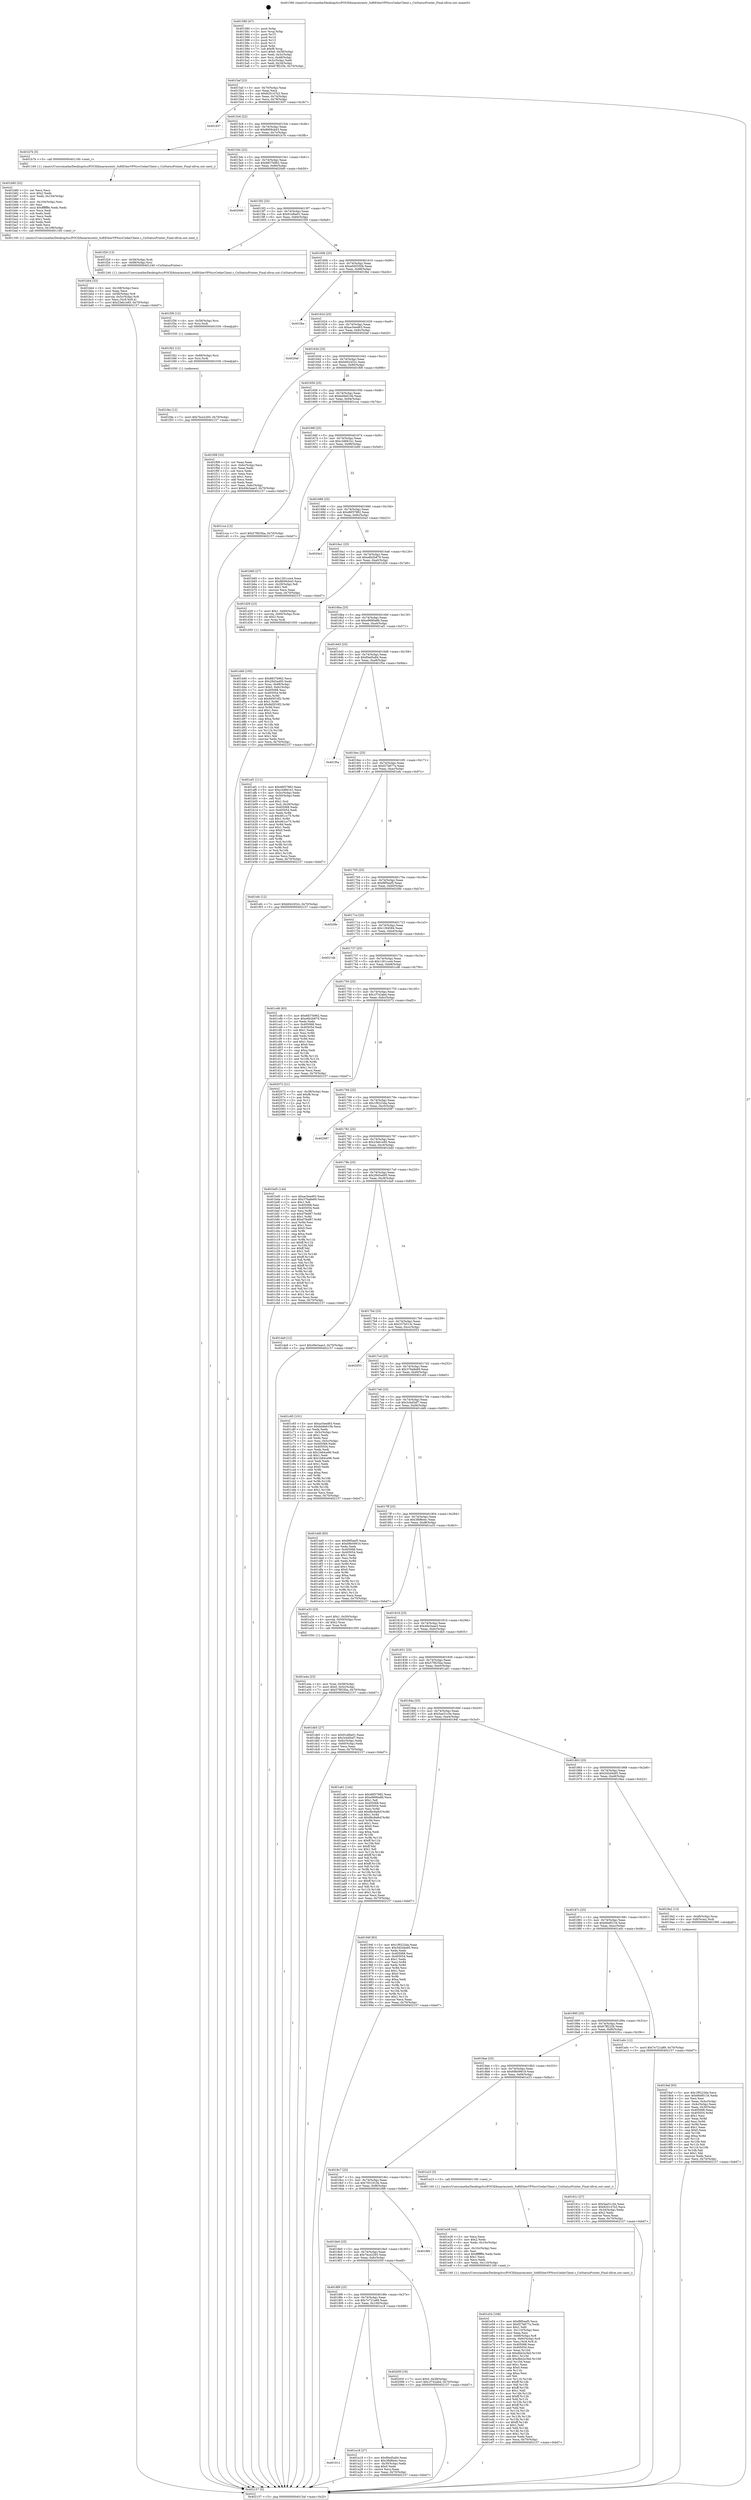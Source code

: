 digraph "0x401580" {
  label = "0x401580 (/mnt/c/Users/mathe/Desktop/tcc/POCII/binaries/extr_SoftEtherVPNsrcCedarClient.c_CnStatusPrinter_Final-ollvm.out::main(0))"
  labelloc = "t"
  node[shape=record]

  Entry [label="",width=0.3,height=0.3,shape=circle,fillcolor=black,style=filled]
  "0x4015af" [label="{
     0x4015af [23]\l
     | [instrs]\l
     &nbsp;&nbsp;0x4015af \<+3\>: mov -0x70(%rbp),%eax\l
     &nbsp;&nbsp;0x4015b2 \<+2\>: mov %eax,%ecx\l
     &nbsp;&nbsp;0x4015b4 \<+6\>: sub $0x820147b3,%ecx\l
     &nbsp;&nbsp;0x4015ba \<+3\>: mov %eax,-0x74(%rbp)\l
     &nbsp;&nbsp;0x4015bd \<+3\>: mov %ecx,-0x78(%rbp)\l
     &nbsp;&nbsp;0x4015c0 \<+6\>: je 0000000000401937 \<main+0x3b7\>\l
  }"]
  "0x401937" [label="{
     0x401937\l
  }", style=dashed]
  "0x4015c6" [label="{
     0x4015c6 [22]\l
     | [instrs]\l
     &nbsp;&nbsp;0x4015c6 \<+5\>: jmp 00000000004015cb \<main+0x4b\>\l
     &nbsp;&nbsp;0x4015cb \<+3\>: mov -0x74(%rbp),%eax\l
     &nbsp;&nbsp;0x4015ce \<+5\>: sub $0x8609cb43,%eax\l
     &nbsp;&nbsp;0x4015d3 \<+3\>: mov %eax,-0x7c(%rbp)\l
     &nbsp;&nbsp;0x4015d6 \<+6\>: je 0000000000401b7b \<main+0x5fb\>\l
  }"]
  Exit [label="",width=0.3,height=0.3,shape=circle,fillcolor=black,style=filled,peripheries=2]
  "0x401b7b" [label="{
     0x401b7b [5]\l
     | [instrs]\l
     &nbsp;&nbsp;0x401b7b \<+5\>: call 0000000000401160 \<next_i\>\l
     | [calls]\l
     &nbsp;&nbsp;0x401160 \{1\} (/mnt/c/Users/mathe/Desktop/tcc/POCII/binaries/extr_SoftEtherVPNsrcCedarClient.c_CnStatusPrinter_Final-ollvm.out::next_i)\l
  }"]
  "0x4015dc" [label="{
     0x4015dc [22]\l
     | [instrs]\l
     &nbsp;&nbsp;0x4015dc \<+5\>: jmp 00000000004015e1 \<main+0x61\>\l
     &nbsp;&nbsp;0x4015e1 \<+3\>: mov -0x74(%rbp),%eax\l
     &nbsp;&nbsp;0x4015e4 \<+5\>: sub $0x8837b962,%eax\l
     &nbsp;&nbsp;0x4015e9 \<+3\>: mov %eax,-0x80(%rbp)\l
     &nbsp;&nbsp;0x4015ec \<+6\>: je 00000000004020d0 \<main+0xb50\>\l
  }"]
  "0x401f4e" [label="{
     0x401f4e [12]\l
     | [instrs]\l
     &nbsp;&nbsp;0x401f4e \<+7\>: movl $0x7bce2265,-0x70(%rbp)\l
     &nbsp;&nbsp;0x401f55 \<+5\>: jmp 0000000000402157 \<main+0xbd7\>\l
  }"]
  "0x4020d0" [label="{
     0x4020d0\l
  }", style=dashed]
  "0x4015f2" [label="{
     0x4015f2 [25]\l
     | [instrs]\l
     &nbsp;&nbsp;0x4015f2 \<+5\>: jmp 00000000004015f7 \<main+0x77\>\l
     &nbsp;&nbsp;0x4015f7 \<+3\>: mov -0x74(%rbp),%eax\l
     &nbsp;&nbsp;0x4015fa \<+5\>: sub $0x91efbe01,%eax\l
     &nbsp;&nbsp;0x4015ff \<+6\>: mov %eax,-0x84(%rbp)\l
     &nbsp;&nbsp;0x401605 \<+6\>: je 0000000000401f29 \<main+0x9a9\>\l
  }"]
  "0x401f42" [label="{
     0x401f42 [12]\l
     | [instrs]\l
     &nbsp;&nbsp;0x401f42 \<+4\>: mov -0x68(%rbp),%rsi\l
     &nbsp;&nbsp;0x401f46 \<+3\>: mov %rsi,%rdi\l
     &nbsp;&nbsp;0x401f49 \<+5\>: call 0000000000401030 \<free@plt\>\l
     | [calls]\l
     &nbsp;&nbsp;0x401030 \{1\} (unknown)\l
  }"]
  "0x401f29" [label="{
     0x401f29 [13]\l
     | [instrs]\l
     &nbsp;&nbsp;0x401f29 \<+4\>: mov -0x58(%rbp),%rdi\l
     &nbsp;&nbsp;0x401f2d \<+4\>: mov -0x68(%rbp),%rsi\l
     &nbsp;&nbsp;0x401f31 \<+5\>: call 0000000000401240 \<CnStatusPrinter\>\l
     | [calls]\l
     &nbsp;&nbsp;0x401240 \{1\} (/mnt/c/Users/mathe/Desktop/tcc/POCII/binaries/extr_SoftEtherVPNsrcCedarClient.c_CnStatusPrinter_Final-ollvm.out::CnStatusPrinter)\l
  }"]
  "0x40160b" [label="{
     0x40160b [25]\l
     | [instrs]\l
     &nbsp;&nbsp;0x40160b \<+5\>: jmp 0000000000401610 \<main+0x90\>\l
     &nbsp;&nbsp;0x401610 \<+3\>: mov -0x74(%rbp),%eax\l
     &nbsp;&nbsp;0x401613 \<+5\>: sub $0xa0d5550b,%eax\l
     &nbsp;&nbsp;0x401618 \<+6\>: mov %eax,-0x88(%rbp)\l
     &nbsp;&nbsp;0x40161e \<+6\>: je 0000000000401fbe \<main+0xa3e\>\l
  }"]
  "0x401f36" [label="{
     0x401f36 [12]\l
     | [instrs]\l
     &nbsp;&nbsp;0x401f36 \<+4\>: mov -0x58(%rbp),%rsi\l
     &nbsp;&nbsp;0x401f3a \<+3\>: mov %rsi,%rdi\l
     &nbsp;&nbsp;0x401f3d \<+5\>: call 0000000000401030 \<free@plt\>\l
     | [calls]\l
     &nbsp;&nbsp;0x401030 \{1\} (unknown)\l
  }"]
  "0x401fbe" [label="{
     0x401fbe\l
  }", style=dashed]
  "0x401624" [label="{
     0x401624 [25]\l
     | [instrs]\l
     &nbsp;&nbsp;0x401624 \<+5\>: jmp 0000000000401629 \<main+0xa9\>\l
     &nbsp;&nbsp;0x401629 \<+3\>: mov -0x74(%rbp),%eax\l
     &nbsp;&nbsp;0x40162c \<+5\>: sub $0xac5eed63,%eax\l
     &nbsp;&nbsp;0x401631 \<+6\>: mov %eax,-0x8c(%rbp)\l
     &nbsp;&nbsp;0x401637 \<+6\>: je 00000000004020af \<main+0xb2f\>\l
  }"]
  "0x401e54" [label="{
     0x401e54 [168]\l
     | [instrs]\l
     &nbsp;&nbsp;0x401e54 \<+5\>: mov $0xf9f5eef5,%ecx\l
     &nbsp;&nbsp;0x401e59 \<+5\>: mov $0xf27b877a,%edx\l
     &nbsp;&nbsp;0x401e5e \<+3\>: mov $0x1,%dil\l
     &nbsp;&nbsp;0x401e61 \<+6\>: mov -0x110(%rbp),%esi\l
     &nbsp;&nbsp;0x401e67 \<+3\>: imul %eax,%esi\l
     &nbsp;&nbsp;0x401e6a \<+4\>: mov -0x68(%rbp),%r8\l
     &nbsp;&nbsp;0x401e6e \<+4\>: movslq -0x6c(%rbp),%r9\l
     &nbsp;&nbsp;0x401e72 \<+4\>: mov %esi,(%r8,%r9,4)\l
     &nbsp;&nbsp;0x401e76 \<+7\>: mov 0x405068,%eax\l
     &nbsp;&nbsp;0x401e7d \<+7\>: mov 0x405054,%esi\l
     &nbsp;&nbsp;0x401e84 \<+3\>: mov %eax,%r10d\l
     &nbsp;&nbsp;0x401e87 \<+7\>: sub $0xdbb2e3bd,%r10d\l
     &nbsp;&nbsp;0x401e8e \<+4\>: sub $0x1,%r10d\l
     &nbsp;&nbsp;0x401e92 \<+7\>: add $0xdbb2e3bd,%r10d\l
     &nbsp;&nbsp;0x401e99 \<+4\>: imul %r10d,%eax\l
     &nbsp;&nbsp;0x401e9d \<+3\>: and $0x1,%eax\l
     &nbsp;&nbsp;0x401ea0 \<+3\>: cmp $0x0,%eax\l
     &nbsp;&nbsp;0x401ea3 \<+4\>: sete %r11b\l
     &nbsp;&nbsp;0x401ea7 \<+3\>: cmp $0xa,%esi\l
     &nbsp;&nbsp;0x401eaa \<+3\>: setl %bl\l
     &nbsp;&nbsp;0x401ead \<+3\>: mov %r11b,%r14b\l
     &nbsp;&nbsp;0x401eb0 \<+4\>: xor $0xff,%r14b\l
     &nbsp;&nbsp;0x401eb4 \<+3\>: mov %bl,%r15b\l
     &nbsp;&nbsp;0x401eb7 \<+4\>: xor $0xff,%r15b\l
     &nbsp;&nbsp;0x401ebb \<+4\>: xor $0x1,%dil\l
     &nbsp;&nbsp;0x401ebf \<+3\>: mov %r14b,%r12b\l
     &nbsp;&nbsp;0x401ec2 \<+4\>: and $0xff,%r12b\l
     &nbsp;&nbsp;0x401ec6 \<+3\>: and %dil,%r11b\l
     &nbsp;&nbsp;0x401ec9 \<+3\>: mov %r15b,%r13b\l
     &nbsp;&nbsp;0x401ecc \<+4\>: and $0xff,%r13b\l
     &nbsp;&nbsp;0x401ed0 \<+3\>: and %dil,%bl\l
     &nbsp;&nbsp;0x401ed3 \<+3\>: or %r11b,%r12b\l
     &nbsp;&nbsp;0x401ed6 \<+3\>: or %bl,%r13b\l
     &nbsp;&nbsp;0x401ed9 \<+3\>: xor %r13b,%r12b\l
     &nbsp;&nbsp;0x401edc \<+3\>: or %r15b,%r14b\l
     &nbsp;&nbsp;0x401edf \<+4\>: xor $0xff,%r14b\l
     &nbsp;&nbsp;0x401ee3 \<+4\>: or $0x1,%dil\l
     &nbsp;&nbsp;0x401ee7 \<+3\>: and %dil,%r14b\l
     &nbsp;&nbsp;0x401eea \<+3\>: or %r14b,%r12b\l
     &nbsp;&nbsp;0x401eed \<+4\>: test $0x1,%r12b\l
     &nbsp;&nbsp;0x401ef1 \<+3\>: cmovne %edx,%ecx\l
     &nbsp;&nbsp;0x401ef4 \<+3\>: mov %ecx,-0x70(%rbp)\l
     &nbsp;&nbsp;0x401ef7 \<+5\>: jmp 0000000000402157 \<main+0xbd7\>\l
  }"]
  "0x4020af" [label="{
     0x4020af\l
  }", style=dashed]
  "0x40163d" [label="{
     0x40163d [25]\l
     | [instrs]\l
     &nbsp;&nbsp;0x40163d \<+5\>: jmp 0000000000401642 \<main+0xc2\>\l
     &nbsp;&nbsp;0x401642 \<+3\>: mov -0x74(%rbp),%eax\l
     &nbsp;&nbsp;0x401645 \<+5\>: sub $0xb942452c,%eax\l
     &nbsp;&nbsp;0x40164a \<+6\>: mov %eax,-0x90(%rbp)\l
     &nbsp;&nbsp;0x401650 \<+6\>: je 0000000000401f08 \<main+0x988\>\l
  }"]
  "0x401e28" [label="{
     0x401e28 [44]\l
     | [instrs]\l
     &nbsp;&nbsp;0x401e28 \<+2\>: xor %ecx,%ecx\l
     &nbsp;&nbsp;0x401e2a \<+5\>: mov $0x2,%edx\l
     &nbsp;&nbsp;0x401e2f \<+6\>: mov %edx,-0x10c(%rbp)\l
     &nbsp;&nbsp;0x401e35 \<+1\>: cltd\l
     &nbsp;&nbsp;0x401e36 \<+6\>: mov -0x10c(%rbp),%esi\l
     &nbsp;&nbsp;0x401e3c \<+2\>: idiv %esi\l
     &nbsp;&nbsp;0x401e3e \<+6\>: imul $0xfffffffe,%edx,%edx\l
     &nbsp;&nbsp;0x401e44 \<+3\>: sub $0x1,%ecx\l
     &nbsp;&nbsp;0x401e47 \<+2\>: sub %ecx,%edx\l
     &nbsp;&nbsp;0x401e49 \<+6\>: mov %edx,-0x110(%rbp)\l
     &nbsp;&nbsp;0x401e4f \<+5\>: call 0000000000401160 \<next_i\>\l
     | [calls]\l
     &nbsp;&nbsp;0x401160 \{1\} (/mnt/c/Users/mathe/Desktop/tcc/POCII/binaries/extr_SoftEtherVPNsrcCedarClient.c_CnStatusPrinter_Final-ollvm.out::next_i)\l
  }"]
  "0x401f08" [label="{
     0x401f08 [33]\l
     | [instrs]\l
     &nbsp;&nbsp;0x401f08 \<+2\>: xor %eax,%eax\l
     &nbsp;&nbsp;0x401f0a \<+3\>: mov -0x6c(%rbp),%ecx\l
     &nbsp;&nbsp;0x401f0d \<+2\>: mov %eax,%edx\l
     &nbsp;&nbsp;0x401f0f \<+2\>: sub %ecx,%edx\l
     &nbsp;&nbsp;0x401f11 \<+2\>: mov %eax,%ecx\l
     &nbsp;&nbsp;0x401f13 \<+3\>: sub $0x1,%ecx\l
     &nbsp;&nbsp;0x401f16 \<+2\>: add %ecx,%edx\l
     &nbsp;&nbsp;0x401f18 \<+2\>: sub %edx,%eax\l
     &nbsp;&nbsp;0x401f1a \<+3\>: mov %eax,-0x6c(%rbp)\l
     &nbsp;&nbsp;0x401f1d \<+7\>: movl $0x49e3aae3,-0x70(%rbp)\l
     &nbsp;&nbsp;0x401f24 \<+5\>: jmp 0000000000402157 \<main+0xbd7\>\l
  }"]
  "0x401656" [label="{
     0x401656 [25]\l
     | [instrs]\l
     &nbsp;&nbsp;0x401656 \<+5\>: jmp 000000000040165b \<main+0xdb\>\l
     &nbsp;&nbsp;0x40165b \<+3\>: mov -0x74(%rbp),%eax\l
     &nbsp;&nbsp;0x40165e \<+5\>: sub $0xbd4b610b,%eax\l
     &nbsp;&nbsp;0x401663 \<+6\>: mov %eax,-0x94(%rbp)\l
     &nbsp;&nbsp;0x401669 \<+6\>: je 0000000000401cca \<main+0x74a\>\l
  }"]
  "0x401d40" [label="{
     0x401d40 [105]\l
     | [instrs]\l
     &nbsp;&nbsp;0x401d40 \<+5\>: mov $0x8837b962,%ecx\l
     &nbsp;&nbsp;0x401d45 \<+5\>: mov $0x2845a495,%edx\l
     &nbsp;&nbsp;0x401d4a \<+4\>: mov %rax,-0x68(%rbp)\l
     &nbsp;&nbsp;0x401d4e \<+7\>: movl $0x0,-0x6c(%rbp)\l
     &nbsp;&nbsp;0x401d55 \<+7\>: mov 0x405068,%esi\l
     &nbsp;&nbsp;0x401d5c \<+8\>: mov 0x405054,%r8d\l
     &nbsp;&nbsp;0x401d64 \<+3\>: mov %esi,%r9d\l
     &nbsp;&nbsp;0x401d67 \<+7\>: sub $0x8d5f10f2,%r9d\l
     &nbsp;&nbsp;0x401d6e \<+4\>: sub $0x1,%r9d\l
     &nbsp;&nbsp;0x401d72 \<+7\>: add $0x8d5f10f2,%r9d\l
     &nbsp;&nbsp;0x401d79 \<+4\>: imul %r9d,%esi\l
     &nbsp;&nbsp;0x401d7d \<+3\>: and $0x1,%esi\l
     &nbsp;&nbsp;0x401d80 \<+3\>: cmp $0x0,%esi\l
     &nbsp;&nbsp;0x401d83 \<+4\>: sete %r10b\l
     &nbsp;&nbsp;0x401d87 \<+4\>: cmp $0xa,%r8d\l
     &nbsp;&nbsp;0x401d8b \<+4\>: setl %r11b\l
     &nbsp;&nbsp;0x401d8f \<+3\>: mov %r10b,%bl\l
     &nbsp;&nbsp;0x401d92 \<+3\>: and %r11b,%bl\l
     &nbsp;&nbsp;0x401d95 \<+3\>: xor %r11b,%r10b\l
     &nbsp;&nbsp;0x401d98 \<+3\>: or %r10b,%bl\l
     &nbsp;&nbsp;0x401d9b \<+3\>: test $0x1,%bl\l
     &nbsp;&nbsp;0x401d9e \<+3\>: cmovne %edx,%ecx\l
     &nbsp;&nbsp;0x401da1 \<+3\>: mov %ecx,-0x70(%rbp)\l
     &nbsp;&nbsp;0x401da4 \<+5\>: jmp 0000000000402157 \<main+0xbd7\>\l
  }"]
  "0x401cca" [label="{
     0x401cca [12]\l
     | [instrs]\l
     &nbsp;&nbsp;0x401cca \<+7\>: movl $0x57f925ba,-0x70(%rbp)\l
     &nbsp;&nbsp;0x401cd1 \<+5\>: jmp 0000000000402157 \<main+0xbd7\>\l
  }"]
  "0x40166f" [label="{
     0x40166f [25]\l
     | [instrs]\l
     &nbsp;&nbsp;0x40166f \<+5\>: jmp 0000000000401674 \<main+0xf4\>\l
     &nbsp;&nbsp;0x401674 \<+3\>: mov -0x74(%rbp),%eax\l
     &nbsp;&nbsp;0x401677 \<+5\>: sub $0xc3d661b1,%eax\l
     &nbsp;&nbsp;0x40167c \<+6\>: mov %eax,-0x98(%rbp)\l
     &nbsp;&nbsp;0x401682 \<+6\>: je 0000000000401b60 \<main+0x5e0\>\l
  }"]
  "0x401bb4" [label="{
     0x401bb4 [33]\l
     | [instrs]\l
     &nbsp;&nbsp;0x401bb4 \<+6\>: mov -0x108(%rbp),%ecx\l
     &nbsp;&nbsp;0x401bba \<+3\>: imul %eax,%ecx\l
     &nbsp;&nbsp;0x401bbd \<+4\>: mov -0x58(%rbp),%r8\l
     &nbsp;&nbsp;0x401bc1 \<+4\>: movslq -0x5c(%rbp),%r9\l
     &nbsp;&nbsp;0x401bc5 \<+4\>: mov %ecx,(%r8,%r9,4)\l
     &nbsp;&nbsp;0x401bc9 \<+7\>: movl $0x23eb1e85,-0x70(%rbp)\l
     &nbsp;&nbsp;0x401bd0 \<+5\>: jmp 0000000000402157 \<main+0xbd7\>\l
  }"]
  "0x401b60" [label="{
     0x401b60 [27]\l
     | [instrs]\l
     &nbsp;&nbsp;0x401b60 \<+5\>: mov $0x1261cce4,%eax\l
     &nbsp;&nbsp;0x401b65 \<+5\>: mov $0x8609cb43,%ecx\l
     &nbsp;&nbsp;0x401b6a \<+3\>: mov -0x29(%rbp),%dl\l
     &nbsp;&nbsp;0x401b6d \<+3\>: test $0x1,%dl\l
     &nbsp;&nbsp;0x401b70 \<+3\>: cmovne %ecx,%eax\l
     &nbsp;&nbsp;0x401b73 \<+3\>: mov %eax,-0x70(%rbp)\l
     &nbsp;&nbsp;0x401b76 \<+5\>: jmp 0000000000402157 \<main+0xbd7\>\l
  }"]
  "0x401688" [label="{
     0x401688 [25]\l
     | [instrs]\l
     &nbsp;&nbsp;0x401688 \<+5\>: jmp 000000000040168d \<main+0x10d\>\l
     &nbsp;&nbsp;0x40168d \<+3\>: mov -0x74(%rbp),%eax\l
     &nbsp;&nbsp;0x401690 \<+5\>: sub $0xd6f37982,%eax\l
     &nbsp;&nbsp;0x401695 \<+6\>: mov %eax,-0x9c(%rbp)\l
     &nbsp;&nbsp;0x40169b \<+6\>: je 00000000004020a3 \<main+0xb23\>\l
  }"]
  "0x401b80" [label="{
     0x401b80 [52]\l
     | [instrs]\l
     &nbsp;&nbsp;0x401b80 \<+2\>: xor %ecx,%ecx\l
     &nbsp;&nbsp;0x401b82 \<+5\>: mov $0x2,%edx\l
     &nbsp;&nbsp;0x401b87 \<+6\>: mov %edx,-0x104(%rbp)\l
     &nbsp;&nbsp;0x401b8d \<+1\>: cltd\l
     &nbsp;&nbsp;0x401b8e \<+6\>: mov -0x104(%rbp),%esi\l
     &nbsp;&nbsp;0x401b94 \<+2\>: idiv %esi\l
     &nbsp;&nbsp;0x401b96 \<+6\>: imul $0xfffffffe,%edx,%edx\l
     &nbsp;&nbsp;0x401b9c \<+2\>: mov %ecx,%edi\l
     &nbsp;&nbsp;0x401b9e \<+2\>: sub %edx,%edi\l
     &nbsp;&nbsp;0x401ba0 \<+2\>: mov %ecx,%edx\l
     &nbsp;&nbsp;0x401ba2 \<+3\>: sub $0x1,%edx\l
     &nbsp;&nbsp;0x401ba5 \<+2\>: add %edx,%edi\l
     &nbsp;&nbsp;0x401ba7 \<+2\>: sub %edi,%ecx\l
     &nbsp;&nbsp;0x401ba9 \<+6\>: mov %ecx,-0x108(%rbp)\l
     &nbsp;&nbsp;0x401baf \<+5\>: call 0000000000401160 \<next_i\>\l
     | [calls]\l
     &nbsp;&nbsp;0x401160 \{1\} (/mnt/c/Users/mathe/Desktop/tcc/POCII/binaries/extr_SoftEtherVPNsrcCedarClient.c_CnStatusPrinter_Final-ollvm.out::next_i)\l
  }"]
  "0x4020a3" [label="{
     0x4020a3\l
  }", style=dashed]
  "0x4016a1" [label="{
     0x4016a1 [25]\l
     | [instrs]\l
     &nbsp;&nbsp;0x4016a1 \<+5\>: jmp 00000000004016a6 \<main+0x126\>\l
     &nbsp;&nbsp;0x4016a6 \<+3\>: mov -0x74(%rbp),%eax\l
     &nbsp;&nbsp;0x4016a9 \<+5\>: sub $0xe6b2b879,%eax\l
     &nbsp;&nbsp;0x4016ae \<+6\>: mov %eax,-0xa0(%rbp)\l
     &nbsp;&nbsp;0x4016b4 \<+6\>: je 0000000000401d29 \<main+0x7a9\>\l
  }"]
  "0x401a4a" [label="{
     0x401a4a [23]\l
     | [instrs]\l
     &nbsp;&nbsp;0x401a4a \<+4\>: mov %rax,-0x58(%rbp)\l
     &nbsp;&nbsp;0x401a4e \<+7\>: movl $0x0,-0x5c(%rbp)\l
     &nbsp;&nbsp;0x401a55 \<+7\>: movl $0x57f925ba,-0x70(%rbp)\l
     &nbsp;&nbsp;0x401a5c \<+5\>: jmp 0000000000402157 \<main+0xbd7\>\l
  }"]
  "0x401d29" [label="{
     0x401d29 [23]\l
     | [instrs]\l
     &nbsp;&nbsp;0x401d29 \<+7\>: movl $0x1,-0x60(%rbp)\l
     &nbsp;&nbsp;0x401d30 \<+4\>: movslq -0x60(%rbp),%rax\l
     &nbsp;&nbsp;0x401d34 \<+4\>: shl $0x2,%rax\l
     &nbsp;&nbsp;0x401d38 \<+3\>: mov %rax,%rdi\l
     &nbsp;&nbsp;0x401d3b \<+5\>: call 0000000000401050 \<malloc@plt\>\l
     | [calls]\l
     &nbsp;&nbsp;0x401050 \{1\} (unknown)\l
  }"]
  "0x4016ba" [label="{
     0x4016ba [25]\l
     | [instrs]\l
     &nbsp;&nbsp;0x4016ba \<+5\>: jmp 00000000004016bf \<main+0x13f\>\l
     &nbsp;&nbsp;0x4016bf \<+3\>: mov -0x74(%rbp),%eax\l
     &nbsp;&nbsp;0x4016c2 \<+5\>: sub $0xe9690a8b,%eax\l
     &nbsp;&nbsp;0x4016c7 \<+6\>: mov %eax,-0xa4(%rbp)\l
     &nbsp;&nbsp;0x4016cd \<+6\>: je 0000000000401af1 \<main+0x571\>\l
  }"]
  "0x401912" [label="{
     0x401912\l
  }", style=dashed]
  "0x401af1" [label="{
     0x401af1 [111]\l
     | [instrs]\l
     &nbsp;&nbsp;0x401af1 \<+5\>: mov $0xd6f37982,%eax\l
     &nbsp;&nbsp;0x401af6 \<+5\>: mov $0xc3d661b1,%ecx\l
     &nbsp;&nbsp;0x401afb \<+3\>: mov -0x5c(%rbp),%edx\l
     &nbsp;&nbsp;0x401afe \<+3\>: cmp -0x50(%rbp),%edx\l
     &nbsp;&nbsp;0x401b01 \<+4\>: setl %sil\l
     &nbsp;&nbsp;0x401b05 \<+4\>: and $0x1,%sil\l
     &nbsp;&nbsp;0x401b09 \<+4\>: mov %sil,-0x29(%rbp)\l
     &nbsp;&nbsp;0x401b0d \<+7\>: mov 0x405068,%edx\l
     &nbsp;&nbsp;0x401b14 \<+7\>: mov 0x405054,%edi\l
     &nbsp;&nbsp;0x401b1b \<+3\>: mov %edx,%r8d\l
     &nbsp;&nbsp;0x401b1e \<+7\>: sub $0x461cc75,%r8d\l
     &nbsp;&nbsp;0x401b25 \<+4\>: sub $0x1,%r8d\l
     &nbsp;&nbsp;0x401b29 \<+7\>: add $0x461cc75,%r8d\l
     &nbsp;&nbsp;0x401b30 \<+4\>: imul %r8d,%edx\l
     &nbsp;&nbsp;0x401b34 \<+3\>: and $0x1,%edx\l
     &nbsp;&nbsp;0x401b37 \<+3\>: cmp $0x0,%edx\l
     &nbsp;&nbsp;0x401b3a \<+4\>: sete %sil\l
     &nbsp;&nbsp;0x401b3e \<+3\>: cmp $0xa,%edi\l
     &nbsp;&nbsp;0x401b41 \<+4\>: setl %r9b\l
     &nbsp;&nbsp;0x401b45 \<+3\>: mov %sil,%r10b\l
     &nbsp;&nbsp;0x401b48 \<+3\>: and %r9b,%r10b\l
     &nbsp;&nbsp;0x401b4b \<+3\>: xor %r9b,%sil\l
     &nbsp;&nbsp;0x401b4e \<+3\>: or %sil,%r10b\l
     &nbsp;&nbsp;0x401b51 \<+4\>: test $0x1,%r10b\l
     &nbsp;&nbsp;0x401b55 \<+3\>: cmovne %ecx,%eax\l
     &nbsp;&nbsp;0x401b58 \<+3\>: mov %eax,-0x70(%rbp)\l
     &nbsp;&nbsp;0x401b5b \<+5\>: jmp 0000000000402157 \<main+0xbd7\>\l
  }"]
  "0x4016d3" [label="{
     0x4016d3 [25]\l
     | [instrs]\l
     &nbsp;&nbsp;0x4016d3 \<+5\>: jmp 00000000004016d8 \<main+0x158\>\l
     &nbsp;&nbsp;0x4016d8 \<+3\>: mov -0x74(%rbp),%eax\l
     &nbsp;&nbsp;0x4016db \<+5\>: sub $0xf0ed5a84,%eax\l
     &nbsp;&nbsp;0x4016e0 \<+6\>: mov %eax,-0xa8(%rbp)\l
     &nbsp;&nbsp;0x4016e6 \<+6\>: je 0000000000401f5a \<main+0x9da\>\l
  }"]
  "0x401a18" [label="{
     0x401a18 [27]\l
     | [instrs]\l
     &nbsp;&nbsp;0x401a18 \<+5\>: mov $0xf0ed5a84,%eax\l
     &nbsp;&nbsp;0x401a1d \<+5\>: mov $0x3fbf6e4c,%ecx\l
     &nbsp;&nbsp;0x401a22 \<+3\>: mov -0x30(%rbp),%edx\l
     &nbsp;&nbsp;0x401a25 \<+3\>: cmp $0x0,%edx\l
     &nbsp;&nbsp;0x401a28 \<+3\>: cmove %ecx,%eax\l
     &nbsp;&nbsp;0x401a2b \<+3\>: mov %eax,-0x70(%rbp)\l
     &nbsp;&nbsp;0x401a2e \<+5\>: jmp 0000000000402157 \<main+0xbd7\>\l
  }"]
  "0x401f5a" [label="{
     0x401f5a\l
  }", style=dashed]
  "0x4016ec" [label="{
     0x4016ec [25]\l
     | [instrs]\l
     &nbsp;&nbsp;0x4016ec \<+5\>: jmp 00000000004016f1 \<main+0x171\>\l
     &nbsp;&nbsp;0x4016f1 \<+3\>: mov -0x74(%rbp),%eax\l
     &nbsp;&nbsp;0x4016f4 \<+5\>: sub $0xf27b877a,%eax\l
     &nbsp;&nbsp;0x4016f9 \<+6\>: mov %eax,-0xac(%rbp)\l
     &nbsp;&nbsp;0x4016ff \<+6\>: je 0000000000401efc \<main+0x97c\>\l
  }"]
  "0x4018f9" [label="{
     0x4018f9 [25]\l
     | [instrs]\l
     &nbsp;&nbsp;0x4018f9 \<+5\>: jmp 00000000004018fe \<main+0x37e\>\l
     &nbsp;&nbsp;0x4018fe \<+3\>: mov -0x74(%rbp),%eax\l
     &nbsp;&nbsp;0x401901 \<+5\>: sub $0x7e721a89,%eax\l
     &nbsp;&nbsp;0x401906 \<+6\>: mov %eax,-0x100(%rbp)\l
     &nbsp;&nbsp;0x40190c \<+6\>: je 0000000000401a18 \<main+0x498\>\l
  }"]
  "0x401efc" [label="{
     0x401efc [12]\l
     | [instrs]\l
     &nbsp;&nbsp;0x401efc \<+7\>: movl $0xb942452c,-0x70(%rbp)\l
     &nbsp;&nbsp;0x401f03 \<+5\>: jmp 0000000000402157 \<main+0xbd7\>\l
  }"]
  "0x401705" [label="{
     0x401705 [25]\l
     | [instrs]\l
     &nbsp;&nbsp;0x401705 \<+5\>: jmp 000000000040170a \<main+0x18a\>\l
     &nbsp;&nbsp;0x40170a \<+3\>: mov -0x74(%rbp),%eax\l
     &nbsp;&nbsp;0x40170d \<+5\>: sub $0xf9f5eef5,%eax\l
     &nbsp;&nbsp;0x401712 \<+6\>: mov %eax,-0xb0(%rbp)\l
     &nbsp;&nbsp;0x401718 \<+6\>: je 00000000004020fe \<main+0xb7e\>\l
  }"]
  "0x40205f" [label="{
     0x40205f [19]\l
     | [instrs]\l
     &nbsp;&nbsp;0x40205f \<+7\>: movl $0x0,-0x38(%rbp)\l
     &nbsp;&nbsp;0x402066 \<+7\>: movl $0x1f742abd,-0x70(%rbp)\l
     &nbsp;&nbsp;0x40206d \<+5\>: jmp 0000000000402157 \<main+0xbd7\>\l
  }"]
  "0x4020fe" [label="{
     0x4020fe\l
  }", style=dashed]
  "0x40171e" [label="{
     0x40171e [25]\l
     | [instrs]\l
     &nbsp;&nbsp;0x40171e \<+5\>: jmp 0000000000401723 \<main+0x1a3\>\l
     &nbsp;&nbsp;0x401723 \<+3\>: mov -0x74(%rbp),%eax\l
     &nbsp;&nbsp;0x401726 \<+5\>: sub $0x1294584,%eax\l
     &nbsp;&nbsp;0x40172b \<+6\>: mov %eax,-0xb4(%rbp)\l
     &nbsp;&nbsp;0x401731 \<+6\>: je 000000000040214b \<main+0xbcb\>\l
  }"]
  "0x4018e0" [label="{
     0x4018e0 [25]\l
     | [instrs]\l
     &nbsp;&nbsp;0x4018e0 \<+5\>: jmp 00000000004018e5 \<main+0x365\>\l
     &nbsp;&nbsp;0x4018e5 \<+3\>: mov -0x74(%rbp),%eax\l
     &nbsp;&nbsp;0x4018e8 \<+5\>: sub $0x7bce2265,%eax\l
     &nbsp;&nbsp;0x4018ed \<+6\>: mov %eax,-0xfc(%rbp)\l
     &nbsp;&nbsp;0x4018f3 \<+6\>: je 000000000040205f \<main+0xadf\>\l
  }"]
  "0x40214b" [label="{
     0x40214b\l
  }", style=dashed]
  "0x401737" [label="{
     0x401737 [25]\l
     | [instrs]\l
     &nbsp;&nbsp;0x401737 \<+5\>: jmp 000000000040173c \<main+0x1bc\>\l
     &nbsp;&nbsp;0x40173c \<+3\>: mov -0x74(%rbp),%eax\l
     &nbsp;&nbsp;0x40173f \<+5\>: sub $0x1261cce4,%eax\l
     &nbsp;&nbsp;0x401744 \<+6\>: mov %eax,-0xb8(%rbp)\l
     &nbsp;&nbsp;0x40174a \<+6\>: je 0000000000401cd6 \<main+0x756\>\l
  }"]
  "0x401f66" [label="{
     0x401f66\l
  }", style=dashed]
  "0x401cd6" [label="{
     0x401cd6 [83]\l
     | [instrs]\l
     &nbsp;&nbsp;0x401cd6 \<+5\>: mov $0x8837b962,%eax\l
     &nbsp;&nbsp;0x401cdb \<+5\>: mov $0xe6b2b879,%ecx\l
     &nbsp;&nbsp;0x401ce0 \<+2\>: xor %edx,%edx\l
     &nbsp;&nbsp;0x401ce2 \<+7\>: mov 0x405068,%esi\l
     &nbsp;&nbsp;0x401ce9 \<+7\>: mov 0x405054,%edi\l
     &nbsp;&nbsp;0x401cf0 \<+3\>: sub $0x1,%edx\l
     &nbsp;&nbsp;0x401cf3 \<+3\>: mov %esi,%r8d\l
     &nbsp;&nbsp;0x401cf6 \<+3\>: add %edx,%r8d\l
     &nbsp;&nbsp;0x401cf9 \<+4\>: imul %r8d,%esi\l
     &nbsp;&nbsp;0x401cfd \<+3\>: and $0x1,%esi\l
     &nbsp;&nbsp;0x401d00 \<+3\>: cmp $0x0,%esi\l
     &nbsp;&nbsp;0x401d03 \<+4\>: sete %r9b\l
     &nbsp;&nbsp;0x401d07 \<+3\>: cmp $0xa,%edi\l
     &nbsp;&nbsp;0x401d0a \<+4\>: setl %r10b\l
     &nbsp;&nbsp;0x401d0e \<+3\>: mov %r9b,%r11b\l
     &nbsp;&nbsp;0x401d11 \<+3\>: and %r10b,%r11b\l
     &nbsp;&nbsp;0x401d14 \<+3\>: xor %r10b,%r9b\l
     &nbsp;&nbsp;0x401d17 \<+3\>: or %r9b,%r11b\l
     &nbsp;&nbsp;0x401d1a \<+4\>: test $0x1,%r11b\l
     &nbsp;&nbsp;0x401d1e \<+3\>: cmovne %ecx,%eax\l
     &nbsp;&nbsp;0x401d21 \<+3\>: mov %eax,-0x70(%rbp)\l
     &nbsp;&nbsp;0x401d24 \<+5\>: jmp 0000000000402157 \<main+0xbd7\>\l
  }"]
  "0x401750" [label="{
     0x401750 [25]\l
     | [instrs]\l
     &nbsp;&nbsp;0x401750 \<+5\>: jmp 0000000000401755 \<main+0x1d5\>\l
     &nbsp;&nbsp;0x401755 \<+3\>: mov -0x74(%rbp),%eax\l
     &nbsp;&nbsp;0x401758 \<+5\>: sub $0x1f742abd,%eax\l
     &nbsp;&nbsp;0x40175d \<+6\>: mov %eax,-0xbc(%rbp)\l
     &nbsp;&nbsp;0x401763 \<+6\>: je 0000000000402072 \<main+0xaf2\>\l
  }"]
  "0x4018c7" [label="{
     0x4018c7 [25]\l
     | [instrs]\l
     &nbsp;&nbsp;0x4018c7 \<+5\>: jmp 00000000004018cc \<main+0x34c\>\l
     &nbsp;&nbsp;0x4018cc \<+3\>: mov -0x74(%rbp),%eax\l
     &nbsp;&nbsp;0x4018cf \<+5\>: sub $0x7931910b,%eax\l
     &nbsp;&nbsp;0x4018d4 \<+6\>: mov %eax,-0xf8(%rbp)\l
     &nbsp;&nbsp;0x4018da \<+6\>: je 0000000000401f66 \<main+0x9e6\>\l
  }"]
  "0x402072" [label="{
     0x402072 [21]\l
     | [instrs]\l
     &nbsp;&nbsp;0x402072 \<+3\>: mov -0x38(%rbp),%eax\l
     &nbsp;&nbsp;0x402075 \<+7\>: add $0xf8,%rsp\l
     &nbsp;&nbsp;0x40207c \<+1\>: pop %rbx\l
     &nbsp;&nbsp;0x40207d \<+2\>: pop %r12\l
     &nbsp;&nbsp;0x40207f \<+2\>: pop %r13\l
     &nbsp;&nbsp;0x402081 \<+2\>: pop %r14\l
     &nbsp;&nbsp;0x402083 \<+2\>: pop %r15\l
     &nbsp;&nbsp;0x402085 \<+1\>: pop %rbp\l
     &nbsp;&nbsp;0x402086 \<+1\>: ret\l
  }"]
  "0x401769" [label="{
     0x401769 [25]\l
     | [instrs]\l
     &nbsp;&nbsp;0x401769 \<+5\>: jmp 000000000040176e \<main+0x1ee\>\l
     &nbsp;&nbsp;0x40176e \<+3\>: mov -0x74(%rbp),%eax\l
     &nbsp;&nbsp;0x401771 \<+5\>: sub $0x1f9223da,%eax\l
     &nbsp;&nbsp;0x401776 \<+6\>: mov %eax,-0xc0(%rbp)\l
     &nbsp;&nbsp;0x40177c \<+6\>: je 0000000000402087 \<main+0xb07\>\l
  }"]
  "0x401e23" [label="{
     0x401e23 [5]\l
     | [instrs]\l
     &nbsp;&nbsp;0x401e23 \<+5\>: call 0000000000401160 \<next_i\>\l
     | [calls]\l
     &nbsp;&nbsp;0x401160 \{1\} (/mnt/c/Users/mathe/Desktop/tcc/POCII/binaries/extr_SoftEtherVPNsrcCedarClient.c_CnStatusPrinter_Final-ollvm.out::next_i)\l
  }"]
  "0x402087" [label="{
     0x402087\l
  }", style=dashed]
  "0x401782" [label="{
     0x401782 [25]\l
     | [instrs]\l
     &nbsp;&nbsp;0x401782 \<+5\>: jmp 0000000000401787 \<main+0x207\>\l
     &nbsp;&nbsp;0x401787 \<+3\>: mov -0x74(%rbp),%eax\l
     &nbsp;&nbsp;0x40178a \<+5\>: sub $0x23eb1e85,%eax\l
     &nbsp;&nbsp;0x40178f \<+6\>: mov %eax,-0xc4(%rbp)\l
     &nbsp;&nbsp;0x401795 \<+6\>: je 0000000000401bd5 \<main+0x655\>\l
  }"]
  "0x4019af" [label="{
     0x4019af [93]\l
     | [instrs]\l
     &nbsp;&nbsp;0x4019af \<+5\>: mov $0x1f9223da,%ecx\l
     &nbsp;&nbsp;0x4019b4 \<+5\>: mov $0x66ef0134,%edx\l
     &nbsp;&nbsp;0x4019b9 \<+2\>: xor %esi,%esi\l
     &nbsp;&nbsp;0x4019bb \<+3\>: mov %eax,-0x4c(%rbp)\l
     &nbsp;&nbsp;0x4019be \<+3\>: mov -0x4c(%rbp),%eax\l
     &nbsp;&nbsp;0x4019c1 \<+3\>: mov %eax,-0x30(%rbp)\l
     &nbsp;&nbsp;0x4019c4 \<+7\>: mov 0x405068,%eax\l
     &nbsp;&nbsp;0x4019cb \<+8\>: mov 0x405054,%r8d\l
     &nbsp;&nbsp;0x4019d3 \<+3\>: sub $0x1,%esi\l
     &nbsp;&nbsp;0x4019d6 \<+3\>: mov %eax,%r9d\l
     &nbsp;&nbsp;0x4019d9 \<+3\>: add %esi,%r9d\l
     &nbsp;&nbsp;0x4019dc \<+4\>: imul %r9d,%eax\l
     &nbsp;&nbsp;0x4019e0 \<+3\>: and $0x1,%eax\l
     &nbsp;&nbsp;0x4019e3 \<+3\>: cmp $0x0,%eax\l
     &nbsp;&nbsp;0x4019e6 \<+4\>: sete %r10b\l
     &nbsp;&nbsp;0x4019ea \<+4\>: cmp $0xa,%r8d\l
     &nbsp;&nbsp;0x4019ee \<+4\>: setl %r11b\l
     &nbsp;&nbsp;0x4019f2 \<+3\>: mov %r10b,%bl\l
     &nbsp;&nbsp;0x4019f5 \<+3\>: and %r11b,%bl\l
     &nbsp;&nbsp;0x4019f8 \<+3\>: xor %r11b,%r10b\l
     &nbsp;&nbsp;0x4019fb \<+3\>: or %r10b,%bl\l
     &nbsp;&nbsp;0x4019fe \<+3\>: test $0x1,%bl\l
     &nbsp;&nbsp;0x401a01 \<+3\>: cmovne %edx,%ecx\l
     &nbsp;&nbsp;0x401a04 \<+3\>: mov %ecx,-0x70(%rbp)\l
     &nbsp;&nbsp;0x401a07 \<+5\>: jmp 0000000000402157 \<main+0xbd7\>\l
  }"]
  "0x401bd5" [label="{
     0x401bd5 [144]\l
     | [instrs]\l
     &nbsp;&nbsp;0x401bd5 \<+5\>: mov $0xac5eed63,%eax\l
     &nbsp;&nbsp;0x401bda \<+5\>: mov $0x376a8e69,%ecx\l
     &nbsp;&nbsp;0x401bdf \<+2\>: mov $0x1,%dl\l
     &nbsp;&nbsp;0x401be1 \<+7\>: mov 0x405068,%esi\l
     &nbsp;&nbsp;0x401be8 \<+7\>: mov 0x405054,%edi\l
     &nbsp;&nbsp;0x401bef \<+3\>: mov %esi,%r8d\l
     &nbsp;&nbsp;0x401bf2 \<+7\>: sub $0xd7fed87,%r8d\l
     &nbsp;&nbsp;0x401bf9 \<+4\>: sub $0x1,%r8d\l
     &nbsp;&nbsp;0x401bfd \<+7\>: add $0xd7fed87,%r8d\l
     &nbsp;&nbsp;0x401c04 \<+4\>: imul %r8d,%esi\l
     &nbsp;&nbsp;0x401c08 \<+3\>: and $0x1,%esi\l
     &nbsp;&nbsp;0x401c0b \<+3\>: cmp $0x0,%esi\l
     &nbsp;&nbsp;0x401c0e \<+4\>: sete %r9b\l
     &nbsp;&nbsp;0x401c12 \<+3\>: cmp $0xa,%edi\l
     &nbsp;&nbsp;0x401c15 \<+4\>: setl %r10b\l
     &nbsp;&nbsp;0x401c19 \<+3\>: mov %r9b,%r11b\l
     &nbsp;&nbsp;0x401c1c \<+4\>: xor $0xff,%r11b\l
     &nbsp;&nbsp;0x401c20 \<+3\>: mov %r10b,%bl\l
     &nbsp;&nbsp;0x401c23 \<+3\>: xor $0xff,%bl\l
     &nbsp;&nbsp;0x401c26 \<+3\>: xor $0x1,%dl\l
     &nbsp;&nbsp;0x401c29 \<+3\>: mov %r11b,%r14b\l
     &nbsp;&nbsp;0x401c2c \<+4\>: and $0xff,%r14b\l
     &nbsp;&nbsp;0x401c30 \<+3\>: and %dl,%r9b\l
     &nbsp;&nbsp;0x401c33 \<+3\>: mov %bl,%r15b\l
     &nbsp;&nbsp;0x401c36 \<+4\>: and $0xff,%r15b\l
     &nbsp;&nbsp;0x401c3a \<+3\>: and %dl,%r10b\l
     &nbsp;&nbsp;0x401c3d \<+3\>: or %r9b,%r14b\l
     &nbsp;&nbsp;0x401c40 \<+3\>: or %r10b,%r15b\l
     &nbsp;&nbsp;0x401c43 \<+3\>: xor %r15b,%r14b\l
     &nbsp;&nbsp;0x401c46 \<+3\>: or %bl,%r11b\l
     &nbsp;&nbsp;0x401c49 \<+4\>: xor $0xff,%r11b\l
     &nbsp;&nbsp;0x401c4d \<+3\>: or $0x1,%dl\l
     &nbsp;&nbsp;0x401c50 \<+3\>: and %dl,%r11b\l
     &nbsp;&nbsp;0x401c53 \<+3\>: or %r11b,%r14b\l
     &nbsp;&nbsp;0x401c56 \<+4\>: test $0x1,%r14b\l
     &nbsp;&nbsp;0x401c5a \<+3\>: cmovne %ecx,%eax\l
     &nbsp;&nbsp;0x401c5d \<+3\>: mov %eax,-0x70(%rbp)\l
     &nbsp;&nbsp;0x401c60 \<+5\>: jmp 0000000000402157 \<main+0xbd7\>\l
  }"]
  "0x40179b" [label="{
     0x40179b [25]\l
     | [instrs]\l
     &nbsp;&nbsp;0x40179b \<+5\>: jmp 00000000004017a0 \<main+0x220\>\l
     &nbsp;&nbsp;0x4017a0 \<+3\>: mov -0x74(%rbp),%eax\l
     &nbsp;&nbsp;0x4017a3 \<+5\>: sub $0x2845a495,%eax\l
     &nbsp;&nbsp;0x4017a8 \<+6\>: mov %eax,-0xc8(%rbp)\l
     &nbsp;&nbsp;0x4017ae \<+6\>: je 0000000000401da9 \<main+0x829\>\l
  }"]
  "0x401580" [label="{
     0x401580 [47]\l
     | [instrs]\l
     &nbsp;&nbsp;0x401580 \<+1\>: push %rbp\l
     &nbsp;&nbsp;0x401581 \<+3\>: mov %rsp,%rbp\l
     &nbsp;&nbsp;0x401584 \<+2\>: push %r15\l
     &nbsp;&nbsp;0x401586 \<+2\>: push %r14\l
     &nbsp;&nbsp;0x401588 \<+2\>: push %r13\l
     &nbsp;&nbsp;0x40158a \<+2\>: push %r12\l
     &nbsp;&nbsp;0x40158c \<+1\>: push %rbx\l
     &nbsp;&nbsp;0x40158d \<+7\>: sub $0xf8,%rsp\l
     &nbsp;&nbsp;0x401594 \<+7\>: movl $0x0,-0x38(%rbp)\l
     &nbsp;&nbsp;0x40159b \<+3\>: mov %edi,-0x3c(%rbp)\l
     &nbsp;&nbsp;0x40159e \<+4\>: mov %rsi,-0x48(%rbp)\l
     &nbsp;&nbsp;0x4015a2 \<+3\>: mov -0x3c(%rbp),%edi\l
     &nbsp;&nbsp;0x4015a5 \<+3\>: mov %edi,-0x34(%rbp)\l
     &nbsp;&nbsp;0x4015a8 \<+7\>: movl $0x67ff225b,-0x70(%rbp)\l
  }"]
  "0x401da9" [label="{
     0x401da9 [12]\l
     | [instrs]\l
     &nbsp;&nbsp;0x401da9 \<+7\>: movl $0x49e3aae3,-0x70(%rbp)\l
     &nbsp;&nbsp;0x401db0 \<+5\>: jmp 0000000000402157 \<main+0xbd7\>\l
  }"]
  "0x4017b4" [label="{
     0x4017b4 [25]\l
     | [instrs]\l
     &nbsp;&nbsp;0x4017b4 \<+5\>: jmp 00000000004017b9 \<main+0x239\>\l
     &nbsp;&nbsp;0x4017b9 \<+3\>: mov -0x74(%rbp),%eax\l
     &nbsp;&nbsp;0x4017bc \<+5\>: sub $0x337b513c,%eax\l
     &nbsp;&nbsp;0x4017c1 \<+6\>: mov %eax,-0xcc(%rbp)\l
     &nbsp;&nbsp;0x4017c7 \<+6\>: je 0000000000402053 \<main+0xad3\>\l
  }"]
  "0x402157" [label="{
     0x402157 [5]\l
     | [instrs]\l
     &nbsp;&nbsp;0x402157 \<+5\>: jmp 00000000004015af \<main+0x2f\>\l
  }"]
  "0x402053" [label="{
     0x402053\l
  }", style=dashed]
  "0x4017cd" [label="{
     0x4017cd [25]\l
     | [instrs]\l
     &nbsp;&nbsp;0x4017cd \<+5\>: jmp 00000000004017d2 \<main+0x252\>\l
     &nbsp;&nbsp;0x4017d2 \<+3\>: mov -0x74(%rbp),%eax\l
     &nbsp;&nbsp;0x4017d5 \<+5\>: sub $0x376a8e69,%eax\l
     &nbsp;&nbsp;0x4017da \<+6\>: mov %eax,-0xd0(%rbp)\l
     &nbsp;&nbsp;0x4017e0 \<+6\>: je 0000000000401c65 \<main+0x6e5\>\l
  }"]
  "0x4018ae" [label="{
     0x4018ae [25]\l
     | [instrs]\l
     &nbsp;&nbsp;0x4018ae \<+5\>: jmp 00000000004018b3 \<main+0x333\>\l
     &nbsp;&nbsp;0x4018b3 \<+3\>: mov -0x74(%rbp),%eax\l
     &nbsp;&nbsp;0x4018b6 \<+5\>: sub $0x69b09919,%eax\l
     &nbsp;&nbsp;0x4018bb \<+6\>: mov %eax,-0xf4(%rbp)\l
     &nbsp;&nbsp;0x4018c1 \<+6\>: je 0000000000401e23 \<main+0x8a3\>\l
  }"]
  "0x401c65" [label="{
     0x401c65 [101]\l
     | [instrs]\l
     &nbsp;&nbsp;0x401c65 \<+5\>: mov $0xac5eed63,%eax\l
     &nbsp;&nbsp;0x401c6a \<+5\>: mov $0xbd4b610b,%ecx\l
     &nbsp;&nbsp;0x401c6f \<+2\>: xor %edx,%edx\l
     &nbsp;&nbsp;0x401c71 \<+3\>: mov -0x5c(%rbp),%esi\l
     &nbsp;&nbsp;0x401c74 \<+3\>: sub $0x1,%edx\l
     &nbsp;&nbsp;0x401c77 \<+2\>: sub %edx,%esi\l
     &nbsp;&nbsp;0x401c79 \<+3\>: mov %esi,-0x5c(%rbp)\l
     &nbsp;&nbsp;0x401c7c \<+7\>: mov 0x405068,%edx\l
     &nbsp;&nbsp;0x401c83 \<+7\>: mov 0x405054,%esi\l
     &nbsp;&nbsp;0x401c8a \<+2\>: mov %edx,%edi\l
     &nbsp;&nbsp;0x401c8c \<+6\>: sub $0x1b84ce96,%edi\l
     &nbsp;&nbsp;0x401c92 \<+3\>: sub $0x1,%edi\l
     &nbsp;&nbsp;0x401c95 \<+6\>: add $0x1b84ce96,%edi\l
     &nbsp;&nbsp;0x401c9b \<+3\>: imul %edi,%edx\l
     &nbsp;&nbsp;0x401c9e \<+3\>: and $0x1,%edx\l
     &nbsp;&nbsp;0x401ca1 \<+3\>: cmp $0x0,%edx\l
     &nbsp;&nbsp;0x401ca4 \<+4\>: sete %r8b\l
     &nbsp;&nbsp;0x401ca8 \<+3\>: cmp $0xa,%esi\l
     &nbsp;&nbsp;0x401cab \<+4\>: setl %r9b\l
     &nbsp;&nbsp;0x401caf \<+3\>: mov %r8b,%r10b\l
     &nbsp;&nbsp;0x401cb2 \<+3\>: and %r9b,%r10b\l
     &nbsp;&nbsp;0x401cb5 \<+3\>: xor %r9b,%r8b\l
     &nbsp;&nbsp;0x401cb8 \<+3\>: or %r8b,%r10b\l
     &nbsp;&nbsp;0x401cbb \<+4\>: test $0x1,%r10b\l
     &nbsp;&nbsp;0x401cbf \<+3\>: cmovne %ecx,%eax\l
     &nbsp;&nbsp;0x401cc2 \<+3\>: mov %eax,-0x70(%rbp)\l
     &nbsp;&nbsp;0x401cc5 \<+5\>: jmp 0000000000402157 \<main+0xbd7\>\l
  }"]
  "0x4017e6" [label="{
     0x4017e6 [25]\l
     | [instrs]\l
     &nbsp;&nbsp;0x4017e6 \<+5\>: jmp 00000000004017eb \<main+0x26b\>\l
     &nbsp;&nbsp;0x4017eb \<+3\>: mov -0x74(%rbp),%eax\l
     &nbsp;&nbsp;0x4017ee \<+5\>: sub $0x3cbd5af7,%eax\l
     &nbsp;&nbsp;0x4017f3 \<+6\>: mov %eax,-0xd4(%rbp)\l
     &nbsp;&nbsp;0x4017f9 \<+6\>: je 0000000000401dd0 \<main+0x850\>\l
  }"]
  "0x40191c" [label="{
     0x40191c [27]\l
     | [instrs]\l
     &nbsp;&nbsp;0x40191c \<+5\>: mov $0x5ae51c5e,%eax\l
     &nbsp;&nbsp;0x401921 \<+5\>: mov $0x820147b3,%ecx\l
     &nbsp;&nbsp;0x401926 \<+3\>: mov -0x34(%rbp),%edx\l
     &nbsp;&nbsp;0x401929 \<+3\>: cmp $0x2,%edx\l
     &nbsp;&nbsp;0x40192c \<+3\>: cmovne %ecx,%eax\l
     &nbsp;&nbsp;0x40192f \<+3\>: mov %eax,-0x70(%rbp)\l
     &nbsp;&nbsp;0x401932 \<+5\>: jmp 0000000000402157 \<main+0xbd7\>\l
  }"]
  "0x401dd0" [label="{
     0x401dd0 [83]\l
     | [instrs]\l
     &nbsp;&nbsp;0x401dd0 \<+5\>: mov $0xf9f5eef5,%eax\l
     &nbsp;&nbsp;0x401dd5 \<+5\>: mov $0x69b09919,%ecx\l
     &nbsp;&nbsp;0x401dda \<+2\>: xor %edx,%edx\l
     &nbsp;&nbsp;0x401ddc \<+7\>: mov 0x405068,%esi\l
     &nbsp;&nbsp;0x401de3 \<+7\>: mov 0x405054,%edi\l
     &nbsp;&nbsp;0x401dea \<+3\>: sub $0x1,%edx\l
     &nbsp;&nbsp;0x401ded \<+3\>: mov %esi,%r8d\l
     &nbsp;&nbsp;0x401df0 \<+3\>: add %edx,%r8d\l
     &nbsp;&nbsp;0x401df3 \<+4\>: imul %r8d,%esi\l
     &nbsp;&nbsp;0x401df7 \<+3\>: and $0x1,%esi\l
     &nbsp;&nbsp;0x401dfa \<+3\>: cmp $0x0,%esi\l
     &nbsp;&nbsp;0x401dfd \<+4\>: sete %r9b\l
     &nbsp;&nbsp;0x401e01 \<+3\>: cmp $0xa,%edi\l
     &nbsp;&nbsp;0x401e04 \<+4\>: setl %r10b\l
     &nbsp;&nbsp;0x401e08 \<+3\>: mov %r9b,%r11b\l
     &nbsp;&nbsp;0x401e0b \<+3\>: and %r10b,%r11b\l
     &nbsp;&nbsp;0x401e0e \<+3\>: xor %r10b,%r9b\l
     &nbsp;&nbsp;0x401e11 \<+3\>: or %r9b,%r11b\l
     &nbsp;&nbsp;0x401e14 \<+4\>: test $0x1,%r11b\l
     &nbsp;&nbsp;0x401e18 \<+3\>: cmovne %ecx,%eax\l
     &nbsp;&nbsp;0x401e1b \<+3\>: mov %eax,-0x70(%rbp)\l
     &nbsp;&nbsp;0x401e1e \<+5\>: jmp 0000000000402157 \<main+0xbd7\>\l
  }"]
  "0x4017ff" [label="{
     0x4017ff [25]\l
     | [instrs]\l
     &nbsp;&nbsp;0x4017ff \<+5\>: jmp 0000000000401804 \<main+0x284\>\l
     &nbsp;&nbsp;0x401804 \<+3\>: mov -0x74(%rbp),%eax\l
     &nbsp;&nbsp;0x401807 \<+5\>: sub $0x3fbf6e4c,%eax\l
     &nbsp;&nbsp;0x40180c \<+6\>: mov %eax,-0xd8(%rbp)\l
     &nbsp;&nbsp;0x401812 \<+6\>: je 0000000000401a33 \<main+0x4b3\>\l
  }"]
  "0x401895" [label="{
     0x401895 [25]\l
     | [instrs]\l
     &nbsp;&nbsp;0x401895 \<+5\>: jmp 000000000040189a \<main+0x31a\>\l
     &nbsp;&nbsp;0x40189a \<+3\>: mov -0x74(%rbp),%eax\l
     &nbsp;&nbsp;0x40189d \<+5\>: sub $0x67ff225b,%eax\l
     &nbsp;&nbsp;0x4018a2 \<+6\>: mov %eax,-0xf0(%rbp)\l
     &nbsp;&nbsp;0x4018a8 \<+6\>: je 000000000040191c \<main+0x39c\>\l
  }"]
  "0x401a33" [label="{
     0x401a33 [23]\l
     | [instrs]\l
     &nbsp;&nbsp;0x401a33 \<+7\>: movl $0x1,-0x50(%rbp)\l
     &nbsp;&nbsp;0x401a3a \<+4\>: movslq -0x50(%rbp),%rax\l
     &nbsp;&nbsp;0x401a3e \<+4\>: shl $0x2,%rax\l
     &nbsp;&nbsp;0x401a42 \<+3\>: mov %rax,%rdi\l
     &nbsp;&nbsp;0x401a45 \<+5\>: call 0000000000401050 \<malloc@plt\>\l
     | [calls]\l
     &nbsp;&nbsp;0x401050 \{1\} (unknown)\l
  }"]
  "0x401818" [label="{
     0x401818 [25]\l
     | [instrs]\l
     &nbsp;&nbsp;0x401818 \<+5\>: jmp 000000000040181d \<main+0x29d\>\l
     &nbsp;&nbsp;0x40181d \<+3\>: mov -0x74(%rbp),%eax\l
     &nbsp;&nbsp;0x401820 \<+5\>: sub $0x49e3aae3,%eax\l
     &nbsp;&nbsp;0x401825 \<+6\>: mov %eax,-0xdc(%rbp)\l
     &nbsp;&nbsp;0x40182b \<+6\>: je 0000000000401db5 \<main+0x835\>\l
  }"]
  "0x401a0c" [label="{
     0x401a0c [12]\l
     | [instrs]\l
     &nbsp;&nbsp;0x401a0c \<+7\>: movl $0x7e721a89,-0x70(%rbp)\l
     &nbsp;&nbsp;0x401a13 \<+5\>: jmp 0000000000402157 \<main+0xbd7\>\l
  }"]
  "0x401db5" [label="{
     0x401db5 [27]\l
     | [instrs]\l
     &nbsp;&nbsp;0x401db5 \<+5\>: mov $0x91efbe01,%eax\l
     &nbsp;&nbsp;0x401dba \<+5\>: mov $0x3cbd5af7,%ecx\l
     &nbsp;&nbsp;0x401dbf \<+3\>: mov -0x6c(%rbp),%edx\l
     &nbsp;&nbsp;0x401dc2 \<+3\>: cmp -0x60(%rbp),%edx\l
     &nbsp;&nbsp;0x401dc5 \<+3\>: cmovl %ecx,%eax\l
     &nbsp;&nbsp;0x401dc8 \<+3\>: mov %eax,-0x70(%rbp)\l
     &nbsp;&nbsp;0x401dcb \<+5\>: jmp 0000000000402157 \<main+0xbd7\>\l
  }"]
  "0x401831" [label="{
     0x401831 [25]\l
     | [instrs]\l
     &nbsp;&nbsp;0x401831 \<+5\>: jmp 0000000000401836 \<main+0x2b6\>\l
     &nbsp;&nbsp;0x401836 \<+3\>: mov -0x74(%rbp),%eax\l
     &nbsp;&nbsp;0x401839 \<+5\>: sub $0x57f925ba,%eax\l
     &nbsp;&nbsp;0x40183e \<+6\>: mov %eax,-0xe0(%rbp)\l
     &nbsp;&nbsp;0x401844 \<+6\>: je 0000000000401a61 \<main+0x4e1\>\l
  }"]
  "0x40187c" [label="{
     0x40187c [25]\l
     | [instrs]\l
     &nbsp;&nbsp;0x40187c \<+5\>: jmp 0000000000401881 \<main+0x301\>\l
     &nbsp;&nbsp;0x401881 \<+3\>: mov -0x74(%rbp),%eax\l
     &nbsp;&nbsp;0x401884 \<+5\>: sub $0x66ef0134,%eax\l
     &nbsp;&nbsp;0x401889 \<+6\>: mov %eax,-0xec(%rbp)\l
     &nbsp;&nbsp;0x40188f \<+6\>: je 0000000000401a0c \<main+0x48c\>\l
  }"]
  "0x401a61" [label="{
     0x401a61 [144]\l
     | [instrs]\l
     &nbsp;&nbsp;0x401a61 \<+5\>: mov $0xd6f37982,%eax\l
     &nbsp;&nbsp;0x401a66 \<+5\>: mov $0xe9690a8b,%ecx\l
     &nbsp;&nbsp;0x401a6b \<+2\>: mov $0x1,%dl\l
     &nbsp;&nbsp;0x401a6d \<+7\>: mov 0x405068,%esi\l
     &nbsp;&nbsp;0x401a74 \<+7\>: mov 0x405054,%edi\l
     &nbsp;&nbsp;0x401a7b \<+3\>: mov %esi,%r8d\l
     &nbsp;&nbsp;0x401a7e \<+7\>: add $0x9bc8a8cf,%r8d\l
     &nbsp;&nbsp;0x401a85 \<+4\>: sub $0x1,%r8d\l
     &nbsp;&nbsp;0x401a89 \<+7\>: sub $0x9bc8a8cf,%r8d\l
     &nbsp;&nbsp;0x401a90 \<+4\>: imul %r8d,%esi\l
     &nbsp;&nbsp;0x401a94 \<+3\>: and $0x1,%esi\l
     &nbsp;&nbsp;0x401a97 \<+3\>: cmp $0x0,%esi\l
     &nbsp;&nbsp;0x401a9a \<+4\>: sete %r9b\l
     &nbsp;&nbsp;0x401a9e \<+3\>: cmp $0xa,%edi\l
     &nbsp;&nbsp;0x401aa1 \<+4\>: setl %r10b\l
     &nbsp;&nbsp;0x401aa5 \<+3\>: mov %r9b,%r11b\l
     &nbsp;&nbsp;0x401aa8 \<+4\>: xor $0xff,%r11b\l
     &nbsp;&nbsp;0x401aac \<+3\>: mov %r10b,%bl\l
     &nbsp;&nbsp;0x401aaf \<+3\>: xor $0xff,%bl\l
     &nbsp;&nbsp;0x401ab2 \<+3\>: xor $0x1,%dl\l
     &nbsp;&nbsp;0x401ab5 \<+3\>: mov %r11b,%r14b\l
     &nbsp;&nbsp;0x401ab8 \<+4\>: and $0xff,%r14b\l
     &nbsp;&nbsp;0x401abc \<+3\>: and %dl,%r9b\l
     &nbsp;&nbsp;0x401abf \<+3\>: mov %bl,%r15b\l
     &nbsp;&nbsp;0x401ac2 \<+4\>: and $0xff,%r15b\l
     &nbsp;&nbsp;0x401ac6 \<+3\>: and %dl,%r10b\l
     &nbsp;&nbsp;0x401ac9 \<+3\>: or %r9b,%r14b\l
     &nbsp;&nbsp;0x401acc \<+3\>: or %r10b,%r15b\l
     &nbsp;&nbsp;0x401acf \<+3\>: xor %r15b,%r14b\l
     &nbsp;&nbsp;0x401ad2 \<+3\>: or %bl,%r11b\l
     &nbsp;&nbsp;0x401ad5 \<+4\>: xor $0xff,%r11b\l
     &nbsp;&nbsp;0x401ad9 \<+3\>: or $0x1,%dl\l
     &nbsp;&nbsp;0x401adc \<+3\>: and %dl,%r11b\l
     &nbsp;&nbsp;0x401adf \<+3\>: or %r11b,%r14b\l
     &nbsp;&nbsp;0x401ae2 \<+4\>: test $0x1,%r14b\l
     &nbsp;&nbsp;0x401ae6 \<+3\>: cmovne %ecx,%eax\l
     &nbsp;&nbsp;0x401ae9 \<+3\>: mov %eax,-0x70(%rbp)\l
     &nbsp;&nbsp;0x401aec \<+5\>: jmp 0000000000402157 \<main+0xbd7\>\l
  }"]
  "0x40184a" [label="{
     0x40184a [25]\l
     | [instrs]\l
     &nbsp;&nbsp;0x40184a \<+5\>: jmp 000000000040184f \<main+0x2cf\>\l
     &nbsp;&nbsp;0x40184f \<+3\>: mov -0x74(%rbp),%eax\l
     &nbsp;&nbsp;0x401852 \<+5\>: sub $0x5ae51c5e,%eax\l
     &nbsp;&nbsp;0x401857 \<+6\>: mov %eax,-0xe4(%rbp)\l
     &nbsp;&nbsp;0x40185d \<+6\>: je 000000000040194f \<main+0x3cf\>\l
  }"]
  "0x4019a2" [label="{
     0x4019a2 [13]\l
     | [instrs]\l
     &nbsp;&nbsp;0x4019a2 \<+4\>: mov -0x48(%rbp),%rax\l
     &nbsp;&nbsp;0x4019a6 \<+4\>: mov 0x8(%rax),%rdi\l
     &nbsp;&nbsp;0x4019aa \<+5\>: call 0000000000401060 \<atoi@plt\>\l
     | [calls]\l
     &nbsp;&nbsp;0x401060 \{1\} (unknown)\l
  }"]
  "0x40194f" [label="{
     0x40194f [83]\l
     | [instrs]\l
     &nbsp;&nbsp;0x40194f \<+5\>: mov $0x1f9223da,%eax\l
     &nbsp;&nbsp;0x401954 \<+5\>: mov $0x5d2d4a95,%ecx\l
     &nbsp;&nbsp;0x401959 \<+2\>: xor %edx,%edx\l
     &nbsp;&nbsp;0x40195b \<+7\>: mov 0x405068,%esi\l
     &nbsp;&nbsp;0x401962 \<+7\>: mov 0x405054,%edi\l
     &nbsp;&nbsp;0x401969 \<+3\>: sub $0x1,%edx\l
     &nbsp;&nbsp;0x40196c \<+3\>: mov %esi,%r8d\l
     &nbsp;&nbsp;0x40196f \<+3\>: add %edx,%r8d\l
     &nbsp;&nbsp;0x401972 \<+4\>: imul %r8d,%esi\l
     &nbsp;&nbsp;0x401976 \<+3\>: and $0x1,%esi\l
     &nbsp;&nbsp;0x401979 \<+3\>: cmp $0x0,%esi\l
     &nbsp;&nbsp;0x40197c \<+4\>: sete %r9b\l
     &nbsp;&nbsp;0x401980 \<+3\>: cmp $0xa,%edi\l
     &nbsp;&nbsp;0x401983 \<+4\>: setl %r10b\l
     &nbsp;&nbsp;0x401987 \<+3\>: mov %r9b,%r11b\l
     &nbsp;&nbsp;0x40198a \<+3\>: and %r10b,%r11b\l
     &nbsp;&nbsp;0x40198d \<+3\>: xor %r10b,%r9b\l
     &nbsp;&nbsp;0x401990 \<+3\>: or %r9b,%r11b\l
     &nbsp;&nbsp;0x401993 \<+4\>: test $0x1,%r11b\l
     &nbsp;&nbsp;0x401997 \<+3\>: cmovne %ecx,%eax\l
     &nbsp;&nbsp;0x40199a \<+3\>: mov %eax,-0x70(%rbp)\l
     &nbsp;&nbsp;0x40199d \<+5\>: jmp 0000000000402157 \<main+0xbd7\>\l
  }"]
  "0x401863" [label="{
     0x401863 [25]\l
     | [instrs]\l
     &nbsp;&nbsp;0x401863 \<+5\>: jmp 0000000000401868 \<main+0x2e8\>\l
     &nbsp;&nbsp;0x401868 \<+3\>: mov -0x74(%rbp),%eax\l
     &nbsp;&nbsp;0x40186b \<+5\>: sub $0x5d2d4a95,%eax\l
     &nbsp;&nbsp;0x401870 \<+6\>: mov %eax,-0xe8(%rbp)\l
     &nbsp;&nbsp;0x401876 \<+6\>: je 00000000004019a2 \<main+0x422\>\l
  }"]
  Entry -> "0x401580" [label=" 1"]
  "0x4015af" -> "0x401937" [label=" 0"]
  "0x4015af" -> "0x4015c6" [label=" 28"]
  "0x402072" -> Exit [label=" 1"]
  "0x4015c6" -> "0x401b7b" [label=" 1"]
  "0x4015c6" -> "0x4015dc" [label=" 27"]
  "0x40205f" -> "0x402157" [label=" 1"]
  "0x4015dc" -> "0x4020d0" [label=" 0"]
  "0x4015dc" -> "0x4015f2" [label=" 27"]
  "0x401f4e" -> "0x402157" [label=" 1"]
  "0x4015f2" -> "0x401f29" [label=" 1"]
  "0x4015f2" -> "0x40160b" [label=" 26"]
  "0x401f42" -> "0x401f4e" [label=" 1"]
  "0x40160b" -> "0x401fbe" [label=" 0"]
  "0x40160b" -> "0x401624" [label=" 26"]
  "0x401f36" -> "0x401f42" [label=" 1"]
  "0x401624" -> "0x4020af" [label=" 0"]
  "0x401624" -> "0x40163d" [label=" 26"]
  "0x401f29" -> "0x401f36" [label=" 1"]
  "0x40163d" -> "0x401f08" [label=" 1"]
  "0x40163d" -> "0x401656" [label=" 25"]
  "0x401f08" -> "0x402157" [label=" 1"]
  "0x401656" -> "0x401cca" [label=" 1"]
  "0x401656" -> "0x40166f" [label=" 24"]
  "0x401efc" -> "0x402157" [label=" 1"]
  "0x40166f" -> "0x401b60" [label=" 2"]
  "0x40166f" -> "0x401688" [label=" 22"]
  "0x401e54" -> "0x402157" [label=" 1"]
  "0x401688" -> "0x4020a3" [label=" 0"]
  "0x401688" -> "0x4016a1" [label=" 22"]
  "0x401e28" -> "0x401e54" [label=" 1"]
  "0x4016a1" -> "0x401d29" [label=" 1"]
  "0x4016a1" -> "0x4016ba" [label=" 21"]
  "0x401e23" -> "0x401e28" [label=" 1"]
  "0x4016ba" -> "0x401af1" [label=" 2"]
  "0x4016ba" -> "0x4016d3" [label=" 19"]
  "0x401dd0" -> "0x402157" [label=" 1"]
  "0x4016d3" -> "0x401f5a" [label=" 0"]
  "0x4016d3" -> "0x4016ec" [label=" 19"]
  "0x401db5" -> "0x402157" [label=" 2"]
  "0x4016ec" -> "0x401efc" [label=" 1"]
  "0x4016ec" -> "0x401705" [label=" 18"]
  "0x401d40" -> "0x402157" [label=" 1"]
  "0x401705" -> "0x4020fe" [label=" 0"]
  "0x401705" -> "0x40171e" [label=" 18"]
  "0x401d29" -> "0x401d40" [label=" 1"]
  "0x40171e" -> "0x40214b" [label=" 0"]
  "0x40171e" -> "0x401737" [label=" 18"]
  "0x401cca" -> "0x402157" [label=" 1"]
  "0x401737" -> "0x401cd6" [label=" 1"]
  "0x401737" -> "0x401750" [label=" 17"]
  "0x401c65" -> "0x402157" [label=" 1"]
  "0x401750" -> "0x402072" [label=" 1"]
  "0x401750" -> "0x401769" [label=" 16"]
  "0x401bb4" -> "0x402157" [label=" 1"]
  "0x401769" -> "0x402087" [label=" 0"]
  "0x401769" -> "0x401782" [label=" 16"]
  "0x401b80" -> "0x401bb4" [label=" 1"]
  "0x401782" -> "0x401bd5" [label=" 1"]
  "0x401782" -> "0x40179b" [label=" 15"]
  "0x401b60" -> "0x402157" [label=" 2"]
  "0x40179b" -> "0x401da9" [label=" 1"]
  "0x40179b" -> "0x4017b4" [label=" 14"]
  "0x401af1" -> "0x402157" [label=" 2"]
  "0x4017b4" -> "0x402053" [label=" 0"]
  "0x4017b4" -> "0x4017cd" [label=" 14"]
  "0x401a61" -> "0x402157" [label=" 2"]
  "0x4017cd" -> "0x401c65" [label=" 1"]
  "0x4017cd" -> "0x4017e6" [label=" 13"]
  "0x401a4a" -> "0x402157" [label=" 1"]
  "0x4017e6" -> "0x401dd0" [label=" 1"]
  "0x4017e6" -> "0x4017ff" [label=" 12"]
  "0x401a33" -> "0x401a4a" [label=" 1"]
  "0x4017ff" -> "0x401a33" [label=" 1"]
  "0x4017ff" -> "0x401818" [label=" 11"]
  "0x4018f9" -> "0x401912" [label=" 0"]
  "0x401818" -> "0x401db5" [label=" 2"]
  "0x401818" -> "0x401831" [label=" 9"]
  "0x4018f9" -> "0x401a18" [label=" 1"]
  "0x401831" -> "0x401a61" [label=" 2"]
  "0x401831" -> "0x40184a" [label=" 7"]
  "0x4018e0" -> "0x4018f9" [label=" 1"]
  "0x40184a" -> "0x40194f" [label=" 1"]
  "0x40184a" -> "0x401863" [label=" 6"]
  "0x4018e0" -> "0x40205f" [label=" 1"]
  "0x401863" -> "0x4019a2" [label=" 1"]
  "0x401863" -> "0x40187c" [label=" 5"]
  "0x401da9" -> "0x402157" [label=" 1"]
  "0x40187c" -> "0x401a0c" [label=" 1"]
  "0x40187c" -> "0x401895" [label=" 4"]
  "0x401a18" -> "0x402157" [label=" 1"]
  "0x401895" -> "0x40191c" [label=" 1"]
  "0x401895" -> "0x4018ae" [label=" 3"]
  "0x40191c" -> "0x402157" [label=" 1"]
  "0x401580" -> "0x4015af" [label=" 1"]
  "0x402157" -> "0x4015af" [label=" 27"]
  "0x40194f" -> "0x402157" [label=" 1"]
  "0x4019a2" -> "0x4019af" [label=" 1"]
  "0x4019af" -> "0x402157" [label=" 1"]
  "0x401a0c" -> "0x402157" [label=" 1"]
  "0x401b7b" -> "0x401b80" [label=" 1"]
  "0x4018ae" -> "0x401e23" [label=" 1"]
  "0x4018ae" -> "0x4018c7" [label=" 2"]
  "0x401bd5" -> "0x402157" [label=" 1"]
  "0x4018c7" -> "0x401f66" [label=" 0"]
  "0x4018c7" -> "0x4018e0" [label=" 2"]
  "0x401cd6" -> "0x402157" [label=" 1"]
}
